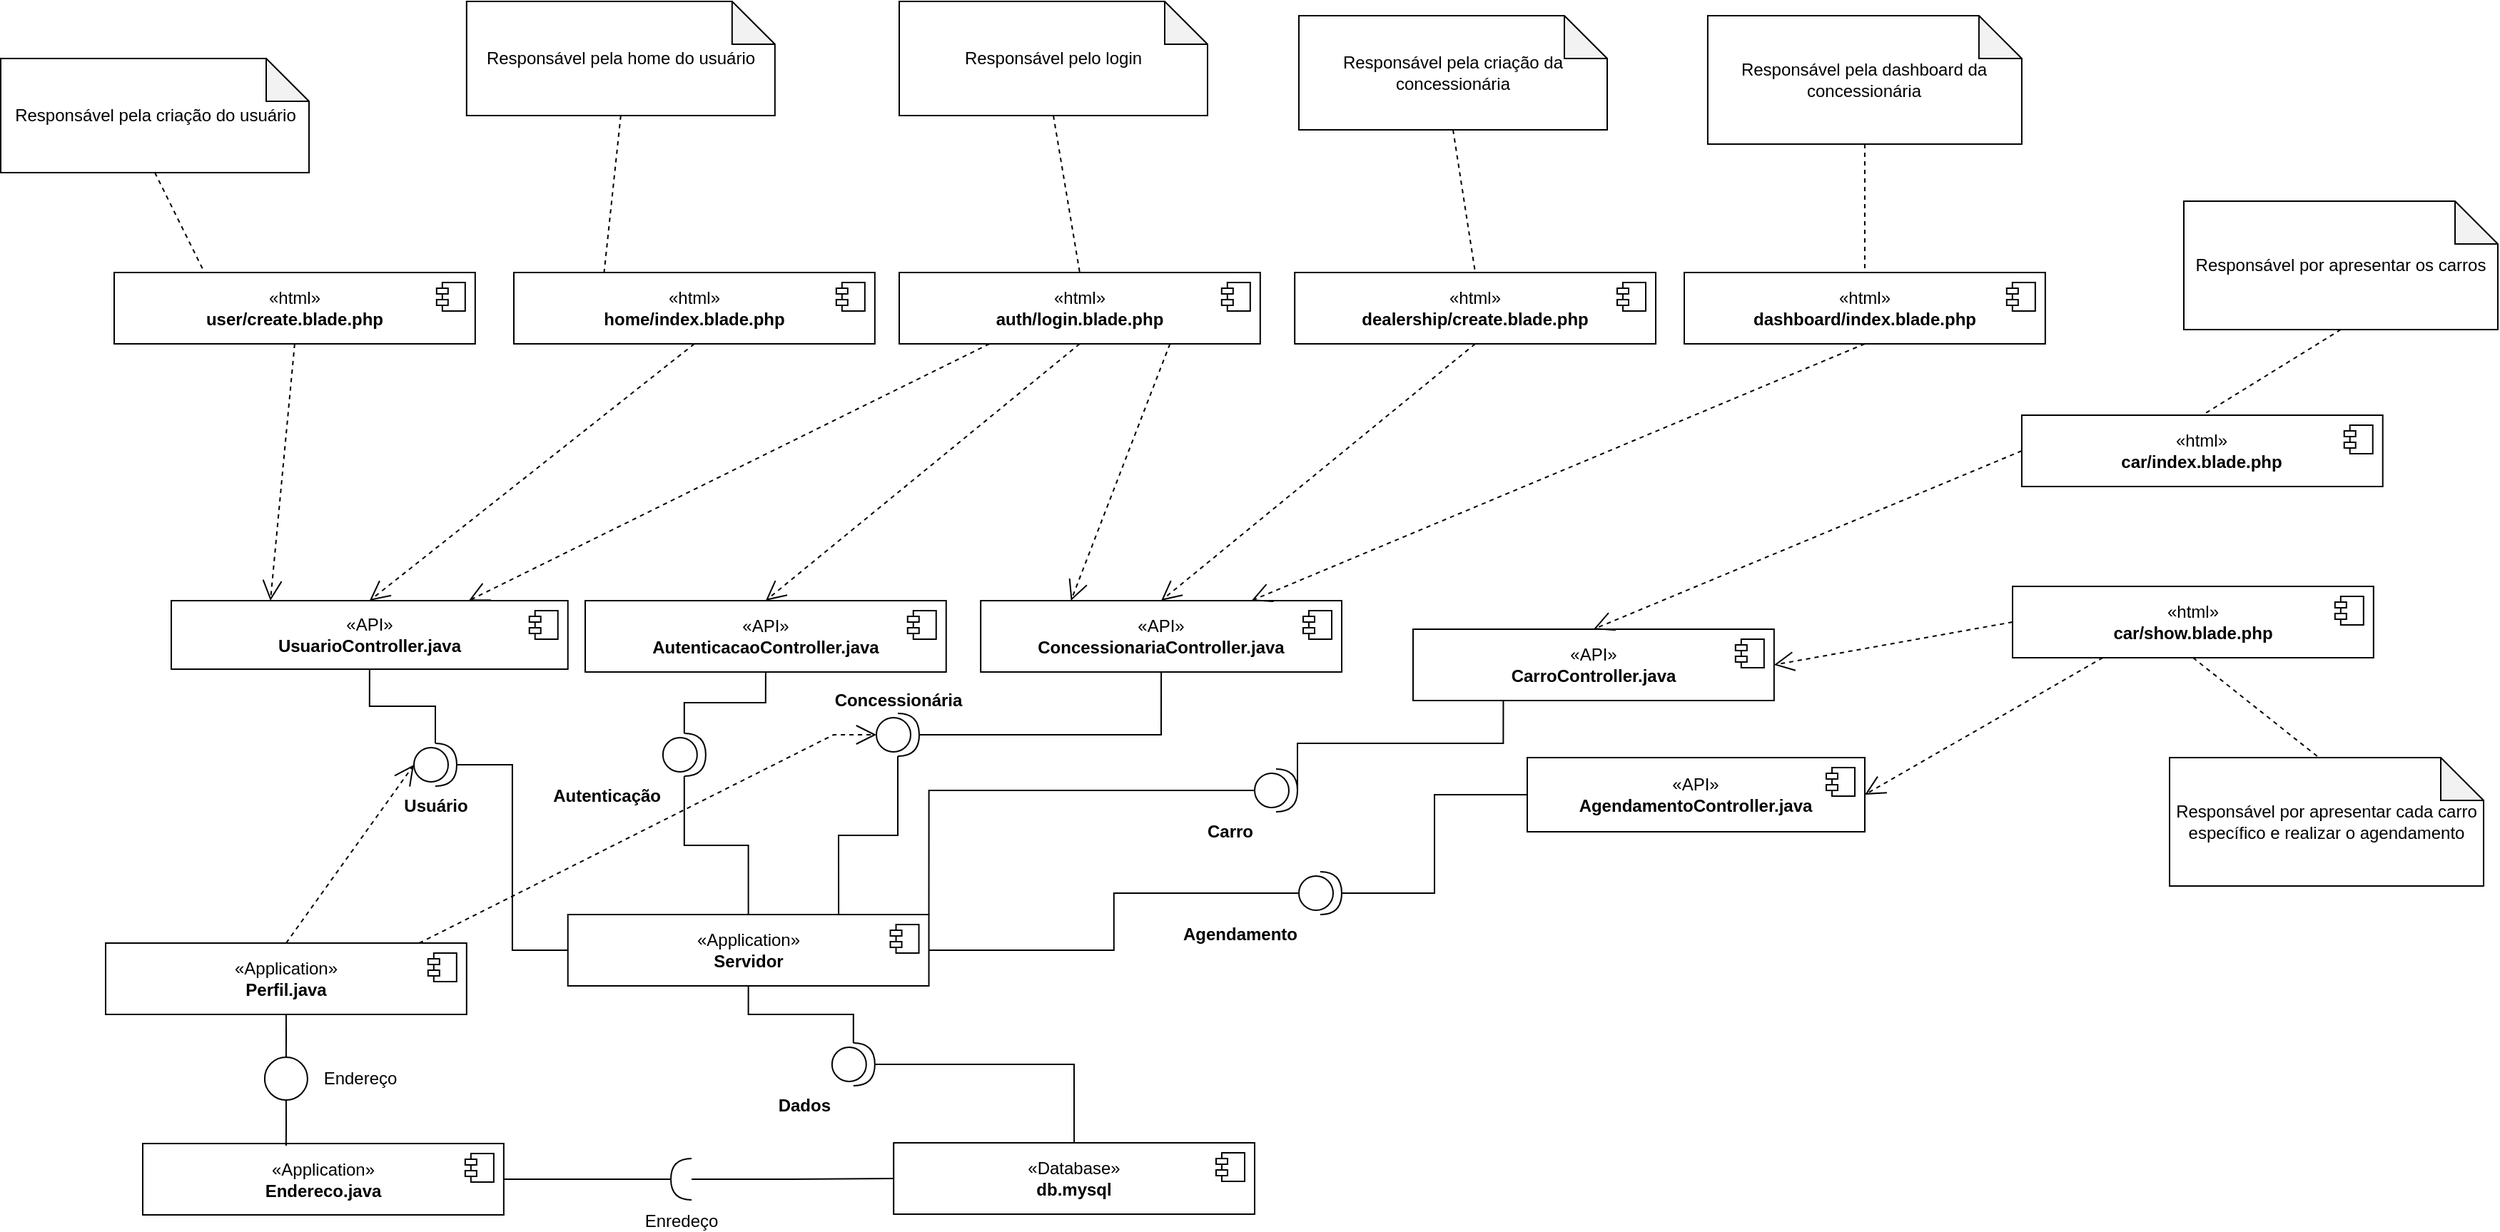 <mxfile version="21.2.9" type="device">
  <diagram name="Page-1" id="929967ad-93f9-6ef4-fab6-5d389245f69c">
    <mxGraphModel dx="2033" dy="766" grid="1" gridSize="10" guides="1" tooltips="1" connect="1" arrows="1" fold="1" page="1" pageScale="1.5" pageWidth="1169" pageHeight="826" background="none" math="0" shadow="0">
      <root>
        <mxCell id="0" style=";html=1;" />
        <mxCell id="1" style=";html=1;" parent="0" />
        <mxCell id="rOyHgwU6yFgWu_78SLT1-2" value="«Database»&lt;br&gt;&lt;b&gt;db.mysql&lt;/b&gt;" style="html=1;dropTarget=0;whiteSpace=wrap;" vertex="1" parent="1">
          <mxGeometry x="626.09" y="810" width="252.91" height="50" as="geometry" />
        </mxCell>
        <mxCell id="rOyHgwU6yFgWu_78SLT1-3" value="" style="shape=module;jettyWidth=8;jettyHeight=4;" vertex="1" parent="rOyHgwU6yFgWu_78SLT1-2">
          <mxGeometry x="1" width="20" height="20" relative="1" as="geometry">
            <mxPoint x="-27" y="7" as="offset" />
          </mxGeometry>
        </mxCell>
        <mxCell id="rOyHgwU6yFgWu_78SLT1-4" value="«API»&lt;br&gt;&lt;b&gt;AgendamentoController.java&lt;/b&gt;" style="html=1;dropTarget=0;whiteSpace=wrap;" vertex="1" parent="1">
          <mxGeometry x="1070" y="540" width="236.49" height="51.98" as="geometry" />
        </mxCell>
        <mxCell id="rOyHgwU6yFgWu_78SLT1-5" value="" style="shape=module;jettyWidth=8;jettyHeight=4;" vertex="1" parent="rOyHgwU6yFgWu_78SLT1-4">
          <mxGeometry x="1" width="20" height="20" relative="1" as="geometry">
            <mxPoint x="-27" y="7" as="offset" />
          </mxGeometry>
        </mxCell>
        <mxCell id="rOyHgwU6yFgWu_78SLT1-8" value="«API»&lt;br&gt;&lt;b&gt;ConcessionariaController.java&lt;/b&gt;" style="html=1;dropTarget=0;whiteSpace=wrap;" vertex="1" parent="1">
          <mxGeometry x="687.09" y="430" width="252.91" height="50" as="geometry" />
        </mxCell>
        <mxCell id="rOyHgwU6yFgWu_78SLT1-9" value="" style="shape=module;jettyWidth=8;jettyHeight=4;" vertex="1" parent="rOyHgwU6yFgWu_78SLT1-8">
          <mxGeometry x="1" width="20" height="20" relative="1" as="geometry">
            <mxPoint x="-27" y="7" as="offset" />
          </mxGeometry>
        </mxCell>
        <mxCell id="rOyHgwU6yFgWu_78SLT1-10" value="«Application»&lt;br&gt;&lt;b&gt;Endereco.java&lt;/b&gt;" style="html=1;dropTarget=0;whiteSpace=wrap;" vertex="1" parent="1">
          <mxGeometry x="100.0" y="810.5" width="252.93" height="50" as="geometry" />
        </mxCell>
        <mxCell id="rOyHgwU6yFgWu_78SLT1-11" value="" style="shape=module;jettyWidth=8;jettyHeight=4;" vertex="1" parent="rOyHgwU6yFgWu_78SLT1-10">
          <mxGeometry x="1" width="20" height="20" relative="1" as="geometry">
            <mxPoint x="-27" y="7" as="offset" />
          </mxGeometry>
        </mxCell>
        <mxCell id="rOyHgwU6yFgWu_78SLT1-14" value="«API»&lt;br&gt;&lt;b&gt;CarroController.java&lt;/b&gt;" style="html=1;dropTarget=0;whiteSpace=wrap;" vertex="1" parent="1">
          <mxGeometry x="990.0" y="450" width="252.91" height="50" as="geometry" />
        </mxCell>
        <mxCell id="rOyHgwU6yFgWu_78SLT1-15" value="" style="shape=module;jettyWidth=8;jettyHeight=4;" vertex="1" parent="rOyHgwU6yFgWu_78SLT1-14">
          <mxGeometry x="1" width="20" height="20" relative="1" as="geometry">
            <mxPoint x="-27" y="7" as="offset" />
          </mxGeometry>
        </mxCell>
        <mxCell id="rOyHgwU6yFgWu_78SLT1-16" value="«API»&lt;br&gt;&lt;b&gt;UsuarioController.java&lt;/b&gt;" style="html=1;dropTarget=0;whiteSpace=wrap;" vertex="1" parent="1">
          <mxGeometry x="120" y="430" width="277.86" height="48.02" as="geometry" />
        </mxCell>
        <mxCell id="rOyHgwU6yFgWu_78SLT1-17" value="" style="shape=module;jettyWidth=8;jettyHeight=4;" vertex="1" parent="rOyHgwU6yFgWu_78SLT1-16">
          <mxGeometry x="1" width="20" height="20" relative="1" as="geometry">
            <mxPoint x="-27" y="7" as="offset" />
          </mxGeometry>
        </mxCell>
        <mxCell id="rOyHgwU6yFgWu_78SLT1-18" value="«API»&lt;br&gt;&lt;b&gt;AutenticacaoController.java&lt;/b&gt;" style="html=1;dropTarget=0;whiteSpace=wrap;" vertex="1" parent="1">
          <mxGeometry x="410" y="430" width="252.88" height="50" as="geometry" />
        </mxCell>
        <mxCell id="rOyHgwU6yFgWu_78SLT1-19" value="" style="shape=module;jettyWidth=8;jettyHeight=4;" vertex="1" parent="rOyHgwU6yFgWu_78SLT1-18">
          <mxGeometry x="1" width="20" height="20" relative="1" as="geometry">
            <mxPoint x="-27" y="7" as="offset" />
          </mxGeometry>
        </mxCell>
        <mxCell id="rOyHgwU6yFgWu_78SLT1-20" value="«Application»&lt;br&gt;&lt;b&gt;Servidor&lt;/b&gt;" style="html=1;dropTarget=0;whiteSpace=wrap;" vertex="1" parent="1">
          <mxGeometry x="397.86" y="650" width="252.91" height="50" as="geometry" />
        </mxCell>
        <mxCell id="rOyHgwU6yFgWu_78SLT1-21" value="" style="shape=module;jettyWidth=8;jettyHeight=4;" vertex="1" parent="rOyHgwU6yFgWu_78SLT1-20">
          <mxGeometry x="1" width="20" height="20" relative="1" as="geometry">
            <mxPoint x="-27" y="7" as="offset" />
          </mxGeometry>
        </mxCell>
        <mxCell id="rOyHgwU6yFgWu_78SLT1-22" value="«html»&lt;br&gt;&lt;b&gt;user/create.blade.php&lt;/b&gt;" style="html=1;dropTarget=0;whiteSpace=wrap;" vertex="1" parent="1">
          <mxGeometry x="80" y="200" width="252.91" height="50" as="geometry" />
        </mxCell>
        <mxCell id="rOyHgwU6yFgWu_78SLT1-23" value="" style="shape=module;jettyWidth=8;jettyHeight=4;" vertex="1" parent="rOyHgwU6yFgWu_78SLT1-22">
          <mxGeometry x="1" width="20" height="20" relative="1" as="geometry">
            <mxPoint x="-27" y="7" as="offset" />
          </mxGeometry>
        </mxCell>
        <mxCell id="rOyHgwU6yFgWu_78SLT1-24" value="«html»&lt;br&gt;&lt;b&gt;home/index.blade.php&lt;/b&gt;" style="html=1;dropTarget=0;whiteSpace=wrap;" vertex="1" parent="1">
          <mxGeometry x="360" y="200" width="252.91" height="50" as="geometry" />
        </mxCell>
        <mxCell id="rOyHgwU6yFgWu_78SLT1-25" value="" style="shape=module;jettyWidth=8;jettyHeight=4;" vertex="1" parent="rOyHgwU6yFgWu_78SLT1-24">
          <mxGeometry x="1" width="20" height="20" relative="1" as="geometry">
            <mxPoint x="-27" y="7" as="offset" />
          </mxGeometry>
        </mxCell>
        <mxCell id="rOyHgwU6yFgWu_78SLT1-26" value="«html»&lt;br&gt;&lt;b&gt;car/index.blade.php&lt;/b&gt;" style="html=1;dropTarget=0;whiteSpace=wrap;" vertex="1" parent="1">
          <mxGeometry x="1416.45" y="300" width="252.91" height="50" as="geometry" />
        </mxCell>
        <mxCell id="rOyHgwU6yFgWu_78SLT1-27" value="" style="shape=module;jettyWidth=8;jettyHeight=4;" vertex="1" parent="rOyHgwU6yFgWu_78SLT1-26">
          <mxGeometry x="1" width="20" height="20" relative="1" as="geometry">
            <mxPoint x="-27" y="7" as="offset" />
          </mxGeometry>
        </mxCell>
        <mxCell id="rOyHgwU6yFgWu_78SLT1-28" value="«html»&lt;br&gt;&lt;b&gt;dealership/create.blade.php&lt;/b&gt;" style="html=1;dropTarget=0;whiteSpace=wrap;" vertex="1" parent="1">
          <mxGeometry x="907.09" y="200" width="252.91" height="50" as="geometry" />
        </mxCell>
        <mxCell id="rOyHgwU6yFgWu_78SLT1-29" value="" style="shape=module;jettyWidth=8;jettyHeight=4;" vertex="1" parent="rOyHgwU6yFgWu_78SLT1-28">
          <mxGeometry x="1" width="20" height="20" relative="1" as="geometry">
            <mxPoint x="-27" y="7" as="offset" />
          </mxGeometry>
        </mxCell>
        <mxCell id="rOyHgwU6yFgWu_78SLT1-30" value="«html»&lt;br&gt;&lt;b&gt;auth/login.blade.php&lt;/b&gt;" style="html=1;dropTarget=0;whiteSpace=wrap;" vertex="1" parent="1">
          <mxGeometry x="630" y="200" width="252.91" height="50" as="geometry" />
        </mxCell>
        <mxCell id="rOyHgwU6yFgWu_78SLT1-31" value="" style="shape=module;jettyWidth=8;jettyHeight=4;" vertex="1" parent="rOyHgwU6yFgWu_78SLT1-30">
          <mxGeometry x="1" width="20" height="20" relative="1" as="geometry">
            <mxPoint x="-27" y="7" as="offset" />
          </mxGeometry>
        </mxCell>
        <mxCell id="rOyHgwU6yFgWu_78SLT1-32" value="«html»&lt;br&gt;&lt;b&gt;dashboard/index.blade.php&lt;/b&gt;" style="html=1;dropTarget=0;whiteSpace=wrap;" vertex="1" parent="1">
          <mxGeometry x="1180" y="200" width="252.91" height="50" as="geometry" />
        </mxCell>
        <mxCell id="rOyHgwU6yFgWu_78SLT1-33" value="" style="shape=module;jettyWidth=8;jettyHeight=4;" vertex="1" parent="rOyHgwU6yFgWu_78SLT1-32">
          <mxGeometry x="1" width="20" height="20" relative="1" as="geometry">
            <mxPoint x="-27" y="7" as="offset" />
          </mxGeometry>
        </mxCell>
        <mxCell id="rOyHgwU6yFgWu_78SLT1-34" value="«html»&lt;br&gt;&lt;b&gt;car/show.blade.php&lt;/b&gt;" style="html=1;dropTarget=0;whiteSpace=wrap;" vertex="1" parent="1">
          <mxGeometry x="1410" y="420" width="252.91" height="50" as="geometry" />
        </mxCell>
        <mxCell id="rOyHgwU6yFgWu_78SLT1-35" value="" style="shape=module;jettyWidth=8;jettyHeight=4;" vertex="1" parent="rOyHgwU6yFgWu_78SLT1-34">
          <mxGeometry x="1" width="20" height="20" relative="1" as="geometry">
            <mxPoint x="-27" y="7" as="offset" />
          </mxGeometry>
        </mxCell>
        <mxCell id="rOyHgwU6yFgWu_78SLT1-36" value="&lt;br&gt;" style="endArrow=none;endSize=12;dashed=1;rounded=0;exitX=0.5;exitY=1;exitDx=0;exitDy=0;exitPerimeter=0;entryX=0.25;entryY=0;entryDx=0;entryDy=0;endFill=0;html=1;labelPosition=right;verticalLabelPosition=bottom;align=left;verticalAlign=top;" edge="1" parent="1" source="rOyHgwU6yFgWu_78SLT1-45" target="rOyHgwU6yFgWu_78SLT1-22">
          <mxGeometry x="0.004" width="160" relative="1" as="geometry">
            <mxPoint x="450" y="588.02" as="sourcePoint" />
            <mxPoint x="610" y="588.02" as="targetPoint" />
            <mxPoint as="offset" />
          </mxGeometry>
        </mxCell>
        <mxCell id="rOyHgwU6yFgWu_78SLT1-38" value="&lt;br&gt;" style="endArrow=open;endSize=12;dashed=1;html=1;rounded=0;exitX=0.5;exitY=1;exitDx=0;exitDy=0;entryX=0.25;entryY=0;entryDx=0;entryDy=0;labelPosition=right;verticalLabelPosition=bottom;align=left;verticalAlign=top;" edge="1" parent="1" source="rOyHgwU6yFgWu_78SLT1-22" target="rOyHgwU6yFgWu_78SLT1-16">
          <mxGeometry width="160" relative="1" as="geometry">
            <mxPoint x="290.0" y="300" as="sourcePoint" />
            <mxPoint x="450.0" y="300" as="targetPoint" />
          </mxGeometry>
        </mxCell>
        <mxCell id="rOyHgwU6yFgWu_78SLT1-42" value="«Application»&lt;br style=&quot;border-color: var(--border-color);&quot;&gt;&lt;b style=&quot;border-color: var(--border-color);&quot;&gt;Perfil.java&lt;/b&gt;" style="html=1;dropTarget=0;whiteSpace=wrap;" vertex="1" parent="1">
          <mxGeometry x="74.0" y="670" width="252.91" height="50" as="geometry" />
        </mxCell>
        <mxCell id="rOyHgwU6yFgWu_78SLT1-43" value="" style="shape=module;jettyWidth=8;jettyHeight=4;" vertex="1" parent="rOyHgwU6yFgWu_78SLT1-42">
          <mxGeometry x="1" width="20" height="20" relative="1" as="geometry">
            <mxPoint x="-27" y="7" as="offset" />
          </mxGeometry>
        </mxCell>
        <mxCell id="rOyHgwU6yFgWu_78SLT1-45" value="Responsável pela criação do usuário" style="shape=note;whiteSpace=wrap;html=1;backgroundOutline=1;darkOpacity=0.05;" vertex="1" parent="1">
          <mxGeometry x="0.5" y="50" width="216" height="80" as="geometry" />
        </mxCell>
        <mxCell id="rOyHgwU6yFgWu_78SLT1-46" value="Responsável pela home do usuário" style="shape=note;whiteSpace=wrap;html=1;backgroundOutline=1;darkOpacity=0.05;" vertex="1" parent="1">
          <mxGeometry x="326.91" y="10" width="216" height="80" as="geometry" />
        </mxCell>
        <mxCell id="rOyHgwU6yFgWu_78SLT1-47" value="Responsável pela criação da concessionária" style="shape=note;whiteSpace=wrap;html=1;backgroundOutline=1;darkOpacity=0.05;" vertex="1" parent="1">
          <mxGeometry x="910" y="20" width="216" height="80" as="geometry" />
        </mxCell>
        <mxCell id="rOyHgwU6yFgWu_78SLT1-48" value="Responsável pela dashboard da concessionária" style="shape=note;whiteSpace=wrap;html=1;backgroundOutline=1;darkOpacity=0.05;" vertex="1" parent="1">
          <mxGeometry x="1196.45" y="20" width="220" height="90" as="geometry" />
        </mxCell>
        <mxCell id="rOyHgwU6yFgWu_78SLT1-49" value="Responsável pelo login" style="shape=note;whiteSpace=wrap;html=1;backgroundOutline=1;darkOpacity=0.05;" vertex="1" parent="1">
          <mxGeometry x="630" y="10" width="216" height="80" as="geometry" />
        </mxCell>
        <mxCell id="rOyHgwU6yFgWu_78SLT1-50" value="Responsável por apresentar os carros" style="shape=note;whiteSpace=wrap;html=1;backgroundOutline=1;darkOpacity=0.05;" vertex="1" parent="1">
          <mxGeometry x="1530" y="150" width="220" height="90" as="geometry" />
        </mxCell>
        <mxCell id="rOyHgwU6yFgWu_78SLT1-51" value="Responsável por apresentar cada carro específico e realizar o agendamento" style="shape=note;whiteSpace=wrap;html=1;backgroundOutline=1;darkOpacity=0.05;" vertex="1" parent="1">
          <mxGeometry x="1520" y="540" width="220" height="90" as="geometry" />
        </mxCell>
        <mxCell id="rOyHgwU6yFgWu_78SLT1-53" value="&lt;br&gt;" style="endArrow=none;endSize=12;dashed=1;rounded=0;exitX=0.5;exitY=1;exitDx=0;exitDy=0;exitPerimeter=0;entryX=0.25;entryY=0;entryDx=0;entryDy=0;endFill=0;html=1;labelPosition=right;verticalLabelPosition=bottom;align=left;verticalAlign=top;" edge="1" parent="1" source="rOyHgwU6yFgWu_78SLT1-46" target="rOyHgwU6yFgWu_78SLT1-24">
          <mxGeometry x="0.004" width="160" relative="1" as="geometry">
            <mxPoint x="119" y="140" as="sourcePoint" />
            <mxPoint x="233" y="200" as="targetPoint" />
            <mxPoint as="offset" />
          </mxGeometry>
        </mxCell>
        <mxCell id="rOyHgwU6yFgWu_78SLT1-55" value="&lt;br&gt;" style="endArrow=open;endSize=12;dashed=1;html=1;rounded=0;exitX=0.5;exitY=1;exitDx=0;exitDy=0;labelPosition=right;verticalLabelPosition=bottom;align=left;verticalAlign=top;entryX=0.5;entryY=0;entryDx=0;entryDy=0;" edge="1" parent="1" source="rOyHgwU6yFgWu_78SLT1-24" target="rOyHgwU6yFgWu_78SLT1-16">
          <mxGeometry width="160" relative="1" as="geometry">
            <mxPoint x="233" y="305" as="sourcePoint" />
            <mxPoint x="310" y="335" as="targetPoint" />
          </mxGeometry>
        </mxCell>
        <mxCell id="rOyHgwU6yFgWu_78SLT1-56" value="&lt;br&gt;" style="endArrow=none;endSize=12;dashed=1;rounded=0;exitX=0.5;exitY=1;exitDx=0;exitDy=0;exitPerimeter=0;entryX=0.5;entryY=0;entryDx=0;entryDy=0;endFill=0;html=1;labelPosition=right;verticalLabelPosition=bottom;align=left;verticalAlign=top;" edge="1" parent="1" source="rOyHgwU6yFgWu_78SLT1-49" target="rOyHgwU6yFgWu_78SLT1-30">
          <mxGeometry x="0.004" width="160" relative="1" as="geometry">
            <mxPoint x="722" y="100" as="sourcePoint" />
            <mxPoint x="710" y="210" as="targetPoint" />
            <mxPoint as="offset" />
          </mxGeometry>
        </mxCell>
        <mxCell id="rOyHgwU6yFgWu_78SLT1-58" value="&lt;br&gt;" style="endArrow=open;endSize=12;dashed=1;html=1;rounded=0;exitX=0.25;exitY=1;exitDx=0;exitDy=0;labelPosition=right;verticalLabelPosition=bottom;align=left;verticalAlign=top;entryX=0.75;entryY=0;entryDx=0;entryDy=0;" edge="1" parent="1" source="rOyHgwU6yFgWu_78SLT1-30" target="rOyHgwU6yFgWu_78SLT1-16">
          <mxGeometry width="160" relative="1" as="geometry">
            <mxPoint x="496" y="260" as="sourcePoint" />
            <mxPoint x="269" y="440" as="targetPoint" />
          </mxGeometry>
        </mxCell>
        <mxCell id="rOyHgwU6yFgWu_78SLT1-59" value="&lt;br&gt;" style="endArrow=open;endSize=12;dashed=1;html=1;rounded=0;labelPosition=right;verticalLabelPosition=bottom;align=left;verticalAlign=top;entryX=0.25;entryY=0;entryDx=0;entryDy=0;exitX=0.75;exitY=1;exitDx=0;exitDy=0;" edge="1" parent="1" source="rOyHgwU6yFgWu_78SLT1-30" target="rOyHgwU6yFgWu_78SLT1-8">
          <mxGeometry width="160" relative="1" as="geometry">
            <mxPoint x="780" y="300" as="sourcePoint" />
            <mxPoint x="279" y="450" as="targetPoint" />
          </mxGeometry>
        </mxCell>
        <mxCell id="rOyHgwU6yFgWu_78SLT1-60" value="&lt;br&gt;" style="endArrow=open;endSize=12;dashed=1;html=1;rounded=0;labelPosition=right;verticalLabelPosition=bottom;align=left;verticalAlign=top;entryX=0.5;entryY=0;entryDx=0;entryDy=0;exitX=0.5;exitY=1;exitDx=0;exitDy=0;" edge="1" parent="1" source="rOyHgwU6yFgWu_78SLT1-30" target="rOyHgwU6yFgWu_78SLT1-18">
          <mxGeometry width="160" relative="1" as="geometry">
            <mxPoint x="820" y="250" as="sourcePoint" />
            <mxPoint x="289" y="460" as="targetPoint" />
          </mxGeometry>
        </mxCell>
        <mxCell id="rOyHgwU6yFgWu_78SLT1-61" value="&lt;br&gt;" style="endArrow=none;endSize=12;dashed=1;rounded=0;exitX=0.5;exitY=1;exitDx=0;exitDy=0;exitPerimeter=0;entryX=0.5;entryY=0;entryDx=0;entryDy=0;endFill=0;html=1;labelPosition=right;verticalLabelPosition=bottom;align=left;verticalAlign=top;" edge="1" parent="1" source="rOyHgwU6yFgWu_78SLT1-47" target="rOyHgwU6yFgWu_78SLT1-28">
          <mxGeometry x="0.004" width="160" relative="1" as="geometry">
            <mxPoint x="748" y="100" as="sourcePoint" />
            <mxPoint x="766" y="210" as="targetPoint" />
            <mxPoint as="offset" />
          </mxGeometry>
        </mxCell>
        <mxCell id="rOyHgwU6yFgWu_78SLT1-62" value="&lt;br&gt;" style="endArrow=open;endSize=12;dashed=1;html=1;rounded=0;labelPosition=right;verticalLabelPosition=bottom;align=left;verticalAlign=top;entryX=0.5;entryY=0;entryDx=0;entryDy=0;exitX=0.5;exitY=1;exitDx=0;exitDy=0;" edge="1" parent="1" source="rOyHgwU6yFgWu_78SLT1-28" target="rOyHgwU6yFgWu_78SLT1-8">
          <mxGeometry width="160" relative="1" as="geometry">
            <mxPoint x="830" y="260" as="sourcePoint" />
            <mxPoint x="760" y="440" as="targetPoint" />
          </mxGeometry>
        </mxCell>
        <mxCell id="rOyHgwU6yFgWu_78SLT1-63" value="&lt;br&gt;" style="endArrow=none;endSize=12;dashed=1;rounded=0;exitX=0.5;exitY=1;exitDx=0;exitDy=0;exitPerimeter=0;entryX=0.5;entryY=0;entryDx=0;entryDy=0;endFill=0;html=1;labelPosition=right;verticalLabelPosition=bottom;align=left;verticalAlign=top;" edge="1" parent="1" source="rOyHgwU6yFgWu_78SLT1-48" target="rOyHgwU6yFgWu_78SLT1-32">
          <mxGeometry x="0.004" width="160" relative="1" as="geometry">
            <mxPoint x="1028" y="110" as="sourcePoint" />
            <mxPoint x="1044" y="210" as="targetPoint" />
            <mxPoint as="offset" />
          </mxGeometry>
        </mxCell>
        <mxCell id="rOyHgwU6yFgWu_78SLT1-64" value="&lt;br&gt;" style="endArrow=open;endSize=12;dashed=1;html=1;rounded=0;labelPosition=right;verticalLabelPosition=bottom;align=left;verticalAlign=top;entryX=0.75;entryY=0;entryDx=0;entryDy=0;exitX=0.5;exitY=1;exitDx=0;exitDy=0;" edge="1" parent="1" source="rOyHgwU6yFgWu_78SLT1-32" target="rOyHgwU6yFgWu_78SLT1-8">
          <mxGeometry width="160" relative="1" as="geometry">
            <mxPoint x="1044" y="260" as="sourcePoint" />
            <mxPoint x="824" y="440" as="targetPoint" />
          </mxGeometry>
        </mxCell>
        <mxCell id="rOyHgwU6yFgWu_78SLT1-65" value="&lt;br&gt;" style="endArrow=none;endSize=12;dashed=1;rounded=0;exitX=0.5;exitY=1;exitDx=0;exitDy=0;exitPerimeter=0;entryX=0.5;entryY=0;entryDx=0;entryDy=0;endFill=0;html=1;labelPosition=right;verticalLabelPosition=bottom;align=left;verticalAlign=top;" edge="1" parent="1" source="rOyHgwU6yFgWu_78SLT1-50" target="rOyHgwU6yFgWu_78SLT1-26">
          <mxGeometry x="0.004" width="160" relative="1" as="geometry">
            <mxPoint x="1316" y="120" as="sourcePoint" />
            <mxPoint x="1316" y="210" as="targetPoint" />
            <mxPoint as="offset" />
          </mxGeometry>
        </mxCell>
        <mxCell id="rOyHgwU6yFgWu_78SLT1-66" value="&lt;br&gt;" style="endArrow=none;endSize=12;dashed=1;rounded=0;exitX=0.47;exitY=-0.011;exitDx=0;exitDy=0;exitPerimeter=0;entryX=0.5;entryY=1;entryDx=0;entryDy=0;endFill=0;html=1;labelPosition=right;verticalLabelPosition=bottom;align=left;verticalAlign=top;" edge="1" parent="1" source="rOyHgwU6yFgWu_78SLT1-51" target="rOyHgwU6yFgWu_78SLT1-34">
          <mxGeometry x="0.004" width="160" relative="1" as="geometry">
            <mxPoint x="1326" y="130" as="sourcePoint" />
            <mxPoint x="1326" y="220" as="targetPoint" />
            <mxPoint as="offset" />
          </mxGeometry>
        </mxCell>
        <mxCell id="rOyHgwU6yFgWu_78SLT1-67" value="&lt;br&gt;" style="endArrow=open;endSize=12;dashed=1;html=1;rounded=0;labelPosition=right;verticalLabelPosition=bottom;align=left;verticalAlign=top;entryX=0.5;entryY=0;entryDx=0;entryDy=0;exitX=0;exitY=0.5;exitDx=0;exitDy=0;" edge="1" parent="1" source="rOyHgwU6yFgWu_78SLT1-26" target="rOyHgwU6yFgWu_78SLT1-14">
          <mxGeometry width="160" relative="1" as="geometry">
            <mxPoint x="1316" y="260" as="sourcePoint" />
            <mxPoint x="887" y="440" as="targetPoint" />
          </mxGeometry>
        </mxCell>
        <mxCell id="rOyHgwU6yFgWu_78SLT1-68" value="&lt;br&gt;" style="endArrow=open;endSize=12;dashed=1;html=1;rounded=0;labelPosition=right;verticalLabelPosition=bottom;align=left;verticalAlign=top;entryX=1;entryY=0.5;entryDx=0;entryDy=0;exitX=0;exitY=0.5;exitDx=0;exitDy=0;" edge="1" parent="1" source="rOyHgwU6yFgWu_78SLT1-34" target="rOyHgwU6yFgWu_78SLT1-14">
          <mxGeometry width="160" relative="1" as="geometry">
            <mxPoint x="1326" y="270" as="sourcePoint" />
            <mxPoint x="897" y="450" as="targetPoint" />
          </mxGeometry>
        </mxCell>
        <mxCell id="rOyHgwU6yFgWu_78SLT1-69" value="&lt;br&gt;" style="endArrow=open;endSize=12;dashed=1;html=1;rounded=0;labelPosition=right;verticalLabelPosition=bottom;align=left;verticalAlign=top;entryX=1;entryY=0.5;entryDx=0;entryDy=0;exitX=0.25;exitY=1;exitDx=0;exitDy=0;" edge="1" parent="1" source="rOyHgwU6yFgWu_78SLT1-34" target="rOyHgwU6yFgWu_78SLT1-4">
          <mxGeometry width="160" relative="1" as="geometry">
            <mxPoint x="1420" y="455" as="sourcePoint" />
            <mxPoint x="1253" y="485" as="targetPoint" />
          </mxGeometry>
        </mxCell>
        <mxCell id="rOyHgwU6yFgWu_78SLT1-72" style="edgeStyle=orthogonalEdgeStyle;rounded=0;orthogonalLoop=1;jettySize=auto;html=1;entryX=0.5;entryY=1;entryDx=0;entryDy=0;endArrow=none;endFill=0;" edge="1" parent="1" source="rOyHgwU6yFgWu_78SLT1-71" target="rOyHgwU6yFgWu_78SLT1-18">
          <mxGeometry relative="1" as="geometry" />
        </mxCell>
        <mxCell id="rOyHgwU6yFgWu_78SLT1-74" style="edgeStyle=orthogonalEdgeStyle;rounded=0;orthogonalLoop=1;jettySize=auto;html=1;entryX=0.5;entryY=0;entryDx=0;entryDy=0;endArrow=none;endFill=0;" edge="1" parent="1" source="rOyHgwU6yFgWu_78SLT1-71" target="rOyHgwU6yFgWu_78SLT1-20">
          <mxGeometry relative="1" as="geometry" />
        </mxCell>
        <mxCell id="rOyHgwU6yFgWu_78SLT1-71" value="&lt;b&gt;Autenticação&lt;/b&gt;" style="shape=providedRequiredInterface;verticalLabelPosition=bottom;sketch=0;labelPosition=left;align=right;verticalAlign=top;html=1;" vertex="1" parent="1">
          <mxGeometry x="464.44" y="523" width="30" height="30" as="geometry" />
        </mxCell>
        <mxCell id="rOyHgwU6yFgWu_78SLT1-87" style="edgeStyle=orthogonalEdgeStyle;rounded=0;orthogonalLoop=1;jettySize=auto;html=1;entryX=0.25;entryY=1;entryDx=0;entryDy=0;exitX=1;exitY=0.5;exitDx=0;exitDy=0;exitPerimeter=0;endArrow=none;endFill=0;" edge="1" parent="1" source="rOyHgwU6yFgWu_78SLT1-77" target="rOyHgwU6yFgWu_78SLT1-14">
          <mxGeometry relative="1" as="geometry">
            <Array as="points">
              <mxPoint x="909" y="530" />
              <mxPoint x="1053" y="530" />
            </Array>
          </mxGeometry>
        </mxCell>
        <mxCell id="rOyHgwU6yFgWu_78SLT1-89" style="edgeStyle=orthogonalEdgeStyle;rounded=0;orthogonalLoop=1;jettySize=auto;html=1;entryX=1;entryY=0;entryDx=0;entryDy=0;endArrow=none;endFill=0;" edge="1" parent="1" source="rOyHgwU6yFgWu_78SLT1-77" target="rOyHgwU6yFgWu_78SLT1-20">
          <mxGeometry relative="1" as="geometry" />
        </mxCell>
        <mxCell id="rOyHgwU6yFgWu_78SLT1-77" value="&lt;b&gt;Carro&lt;/b&gt;" style="shape=providedRequiredInterface;verticalLabelPosition=bottom;sketch=0;labelPosition=left;align=right;verticalAlign=top;html=1;" vertex="1" parent="1">
          <mxGeometry x="879.0" y="548" width="30" height="30" as="geometry" />
        </mxCell>
        <mxCell id="rOyHgwU6yFgWu_78SLT1-79" style="edgeStyle=orthogonalEdgeStyle;rounded=0;orthogonalLoop=1;jettySize=auto;html=1;entryX=0;entryY=0.5;entryDx=0;entryDy=0;endArrow=none;endFill=0;" edge="1" parent="1" source="rOyHgwU6yFgWu_78SLT1-78" target="rOyHgwU6yFgWu_78SLT1-4">
          <mxGeometry relative="1" as="geometry" />
        </mxCell>
        <mxCell id="rOyHgwU6yFgWu_78SLT1-80" style="edgeStyle=orthogonalEdgeStyle;rounded=0;orthogonalLoop=1;jettySize=auto;html=1;entryX=1;entryY=0.5;entryDx=0;entryDy=0;endArrow=none;endFill=0;" edge="1" parent="1" source="rOyHgwU6yFgWu_78SLT1-78" target="rOyHgwU6yFgWu_78SLT1-20">
          <mxGeometry relative="1" as="geometry" />
        </mxCell>
        <mxCell id="rOyHgwU6yFgWu_78SLT1-78" value="&lt;b&gt;Agendamento&lt;/b&gt;" style="shape=providedRequiredInterface;verticalLabelPosition=bottom;sketch=0;labelPosition=left;align=right;verticalAlign=top;html=1;" vertex="1" parent="1">
          <mxGeometry x="910" y="620" width="30" height="30" as="geometry" />
        </mxCell>
        <mxCell id="rOyHgwU6yFgWu_78SLT1-83" style="edgeStyle=orthogonalEdgeStyle;rounded=0;orthogonalLoop=1;jettySize=auto;html=1;entryX=0.5;entryY=1;entryDx=0;entryDy=0;endArrow=none;endFill=0;" edge="1" parent="1" source="rOyHgwU6yFgWu_78SLT1-81" target="rOyHgwU6yFgWu_78SLT1-8">
          <mxGeometry relative="1" as="geometry" />
        </mxCell>
        <mxCell id="rOyHgwU6yFgWu_78SLT1-90" style="edgeStyle=orthogonalEdgeStyle;rounded=0;orthogonalLoop=1;jettySize=auto;html=1;entryX=0.75;entryY=0;entryDx=0;entryDy=0;endArrow=none;endFill=0;" edge="1" parent="1" source="rOyHgwU6yFgWu_78SLT1-81" target="rOyHgwU6yFgWu_78SLT1-20">
          <mxGeometry relative="1" as="geometry" />
        </mxCell>
        <mxCell id="rOyHgwU6yFgWu_78SLT1-81" value="&lt;b&gt;Concessionária&lt;/b&gt;" style="shape=providedRequiredInterface;verticalLabelPosition=top;sketch=0;labelPosition=center;align=center;verticalAlign=bottom;html=1;" vertex="1" parent="1">
          <mxGeometry x="614" y="509" width="30" height="30" as="geometry" />
        </mxCell>
        <mxCell id="rOyHgwU6yFgWu_78SLT1-85" style="edgeStyle=orthogonalEdgeStyle;rounded=0;orthogonalLoop=1;jettySize=auto;html=1;entryX=0.5;entryY=1;entryDx=0;entryDy=0;endArrow=none;endFill=0;" edge="1" parent="1" source="rOyHgwU6yFgWu_78SLT1-82" target="rOyHgwU6yFgWu_78SLT1-16">
          <mxGeometry relative="1" as="geometry" />
        </mxCell>
        <mxCell id="rOyHgwU6yFgWu_78SLT1-86" style="edgeStyle=orthogonalEdgeStyle;rounded=0;orthogonalLoop=1;jettySize=auto;html=1;entryX=0;entryY=0.5;entryDx=0;entryDy=0;endArrow=none;endFill=0;" edge="1" parent="1" source="rOyHgwU6yFgWu_78SLT1-82" target="rOyHgwU6yFgWu_78SLT1-20">
          <mxGeometry relative="1" as="geometry" />
        </mxCell>
        <mxCell id="rOyHgwU6yFgWu_78SLT1-82" value="&lt;b&gt;Usuário&lt;/b&gt;" style="shape=providedRequiredInterface;verticalLabelPosition=bottom;sketch=0;labelPosition=center;align=center;verticalAlign=top;html=1;" vertex="1" parent="1">
          <mxGeometry x="290.0" y="530" width="30" height="30" as="geometry" />
        </mxCell>
        <mxCell id="rOyHgwU6yFgWu_78SLT1-92" style="edgeStyle=orthogonalEdgeStyle;rounded=0;orthogonalLoop=1;jettySize=auto;html=1;entryX=0.5;entryY=1;entryDx=0;entryDy=0;endArrow=none;endFill=0;" edge="1" parent="1" source="rOyHgwU6yFgWu_78SLT1-91" target="rOyHgwU6yFgWu_78SLT1-20">
          <mxGeometry relative="1" as="geometry" />
        </mxCell>
        <mxCell id="rOyHgwU6yFgWu_78SLT1-93" style="edgeStyle=orthogonalEdgeStyle;rounded=0;orthogonalLoop=1;jettySize=auto;html=1;entryX=0.5;entryY=0;entryDx=0;entryDy=0;endArrow=none;endFill=0;" edge="1" parent="1" source="rOyHgwU6yFgWu_78SLT1-91" target="rOyHgwU6yFgWu_78SLT1-2">
          <mxGeometry relative="1" as="geometry" />
        </mxCell>
        <mxCell id="rOyHgwU6yFgWu_78SLT1-91" value="&lt;b&gt;Dados&lt;/b&gt;" style="shape=providedRequiredInterface;verticalLabelPosition=bottom;sketch=0;labelPosition=left;align=right;verticalAlign=top;html=1;" vertex="1" parent="1">
          <mxGeometry x="582.91" y="740" width="30" height="30" as="geometry" />
        </mxCell>
        <mxCell id="rOyHgwU6yFgWu_78SLT1-96" style="edgeStyle=orthogonalEdgeStyle;rounded=0;orthogonalLoop=1;jettySize=auto;html=1;entryX=0;entryY=0.5;entryDx=0;entryDy=0;endArrow=none;endFill=0;" edge="1" parent="1" source="rOyHgwU6yFgWu_78SLT1-94" target="rOyHgwU6yFgWu_78SLT1-2">
          <mxGeometry relative="1" as="geometry" />
        </mxCell>
        <mxCell id="rOyHgwU6yFgWu_78SLT1-97" style="edgeStyle=orthogonalEdgeStyle;rounded=0;orthogonalLoop=1;jettySize=auto;html=1;entryX=1;entryY=0.5;entryDx=0;entryDy=0;endArrow=none;endFill=0;" edge="1" parent="1" source="rOyHgwU6yFgWu_78SLT1-94" target="rOyHgwU6yFgWu_78SLT1-10">
          <mxGeometry relative="1" as="geometry" />
        </mxCell>
        <mxCell id="rOyHgwU6yFgWu_78SLT1-94" value="Enredeço" style="shape=requiredInterface;html=1;verticalLabelPosition=bottom;sketch=0;direction=west;" vertex="1" parent="1">
          <mxGeometry x="470" y="821" width="14.5" height="29" as="geometry" />
        </mxCell>
        <mxCell id="rOyHgwU6yFgWu_78SLT1-100" style="edgeStyle=orthogonalEdgeStyle;rounded=0;orthogonalLoop=1;jettySize=auto;html=1;entryX=0.5;entryY=1;entryDx=0;entryDy=0;endArrow=none;endFill=0;" edge="1" parent="1" source="rOyHgwU6yFgWu_78SLT1-99" target="rOyHgwU6yFgWu_78SLT1-42">
          <mxGeometry relative="1" as="geometry" />
        </mxCell>
        <mxCell id="rOyHgwU6yFgWu_78SLT1-102" style="edgeStyle=orthogonalEdgeStyle;rounded=0;orthogonalLoop=1;jettySize=auto;html=1;entryX=0.397;entryY=0.03;entryDx=0;entryDy=0;entryPerimeter=0;endArrow=none;endFill=0;" edge="1" parent="1" source="rOyHgwU6yFgWu_78SLT1-99" target="rOyHgwU6yFgWu_78SLT1-10">
          <mxGeometry relative="1" as="geometry" />
        </mxCell>
        <mxCell id="rOyHgwU6yFgWu_78SLT1-99" value="" style="ellipse;whiteSpace=wrap;html=1;aspect=fixed;" vertex="1" parent="1">
          <mxGeometry x="185.45" y="750" width="30" height="30" as="geometry" />
        </mxCell>
        <mxCell id="rOyHgwU6yFgWu_78SLT1-103" value="Endereço" style="text;html=1;align=center;verticalAlign=middle;resizable=0;points=[];autosize=1;strokeColor=none;fillColor=none;" vertex="1" parent="1">
          <mxGeometry x="216.5" y="750" width="70" height="30" as="geometry" />
        </mxCell>
        <mxCell id="rOyHgwU6yFgWu_78SLT1-105" value="&lt;br&gt;" style="endArrow=open;endSize=12;dashed=1;html=1;rounded=0;exitX=0.5;exitY=0;exitDx=0;exitDy=0;labelPosition=right;verticalLabelPosition=bottom;align=left;verticalAlign=top;entryX=0;entryY=0.5;entryDx=0;entryDy=0;entryPerimeter=0;" edge="1" parent="1" source="rOyHgwU6yFgWu_78SLT1-42" target="rOyHgwU6yFgWu_78SLT1-82">
          <mxGeometry width="160" relative="1" as="geometry">
            <mxPoint x="286.5" y="520" as="sourcePoint" />
            <mxPoint x="59.5" y="700" as="targetPoint" />
          </mxGeometry>
        </mxCell>
        <mxCell id="rOyHgwU6yFgWu_78SLT1-106" value="&lt;br&gt;" style="endArrow=open;endSize=12;dashed=1;html=1;rounded=0;exitX=0.75;exitY=0;exitDx=0;exitDy=0;labelPosition=right;verticalLabelPosition=bottom;align=left;verticalAlign=top;entryX=0;entryY=0.5;entryDx=0;entryDy=0;entryPerimeter=0;edgeStyle=entityRelationEdgeStyle;" edge="1" parent="1" source="rOyHgwU6yFgWu_78SLT1-42" target="rOyHgwU6yFgWu_78SLT1-81">
          <mxGeometry width="160" relative="1" as="geometry">
            <mxPoint x="210" y="680" as="sourcePoint" />
            <mxPoint x="300" y="555" as="targetPoint" />
          </mxGeometry>
        </mxCell>
      </root>
    </mxGraphModel>
  </diagram>
</mxfile>
